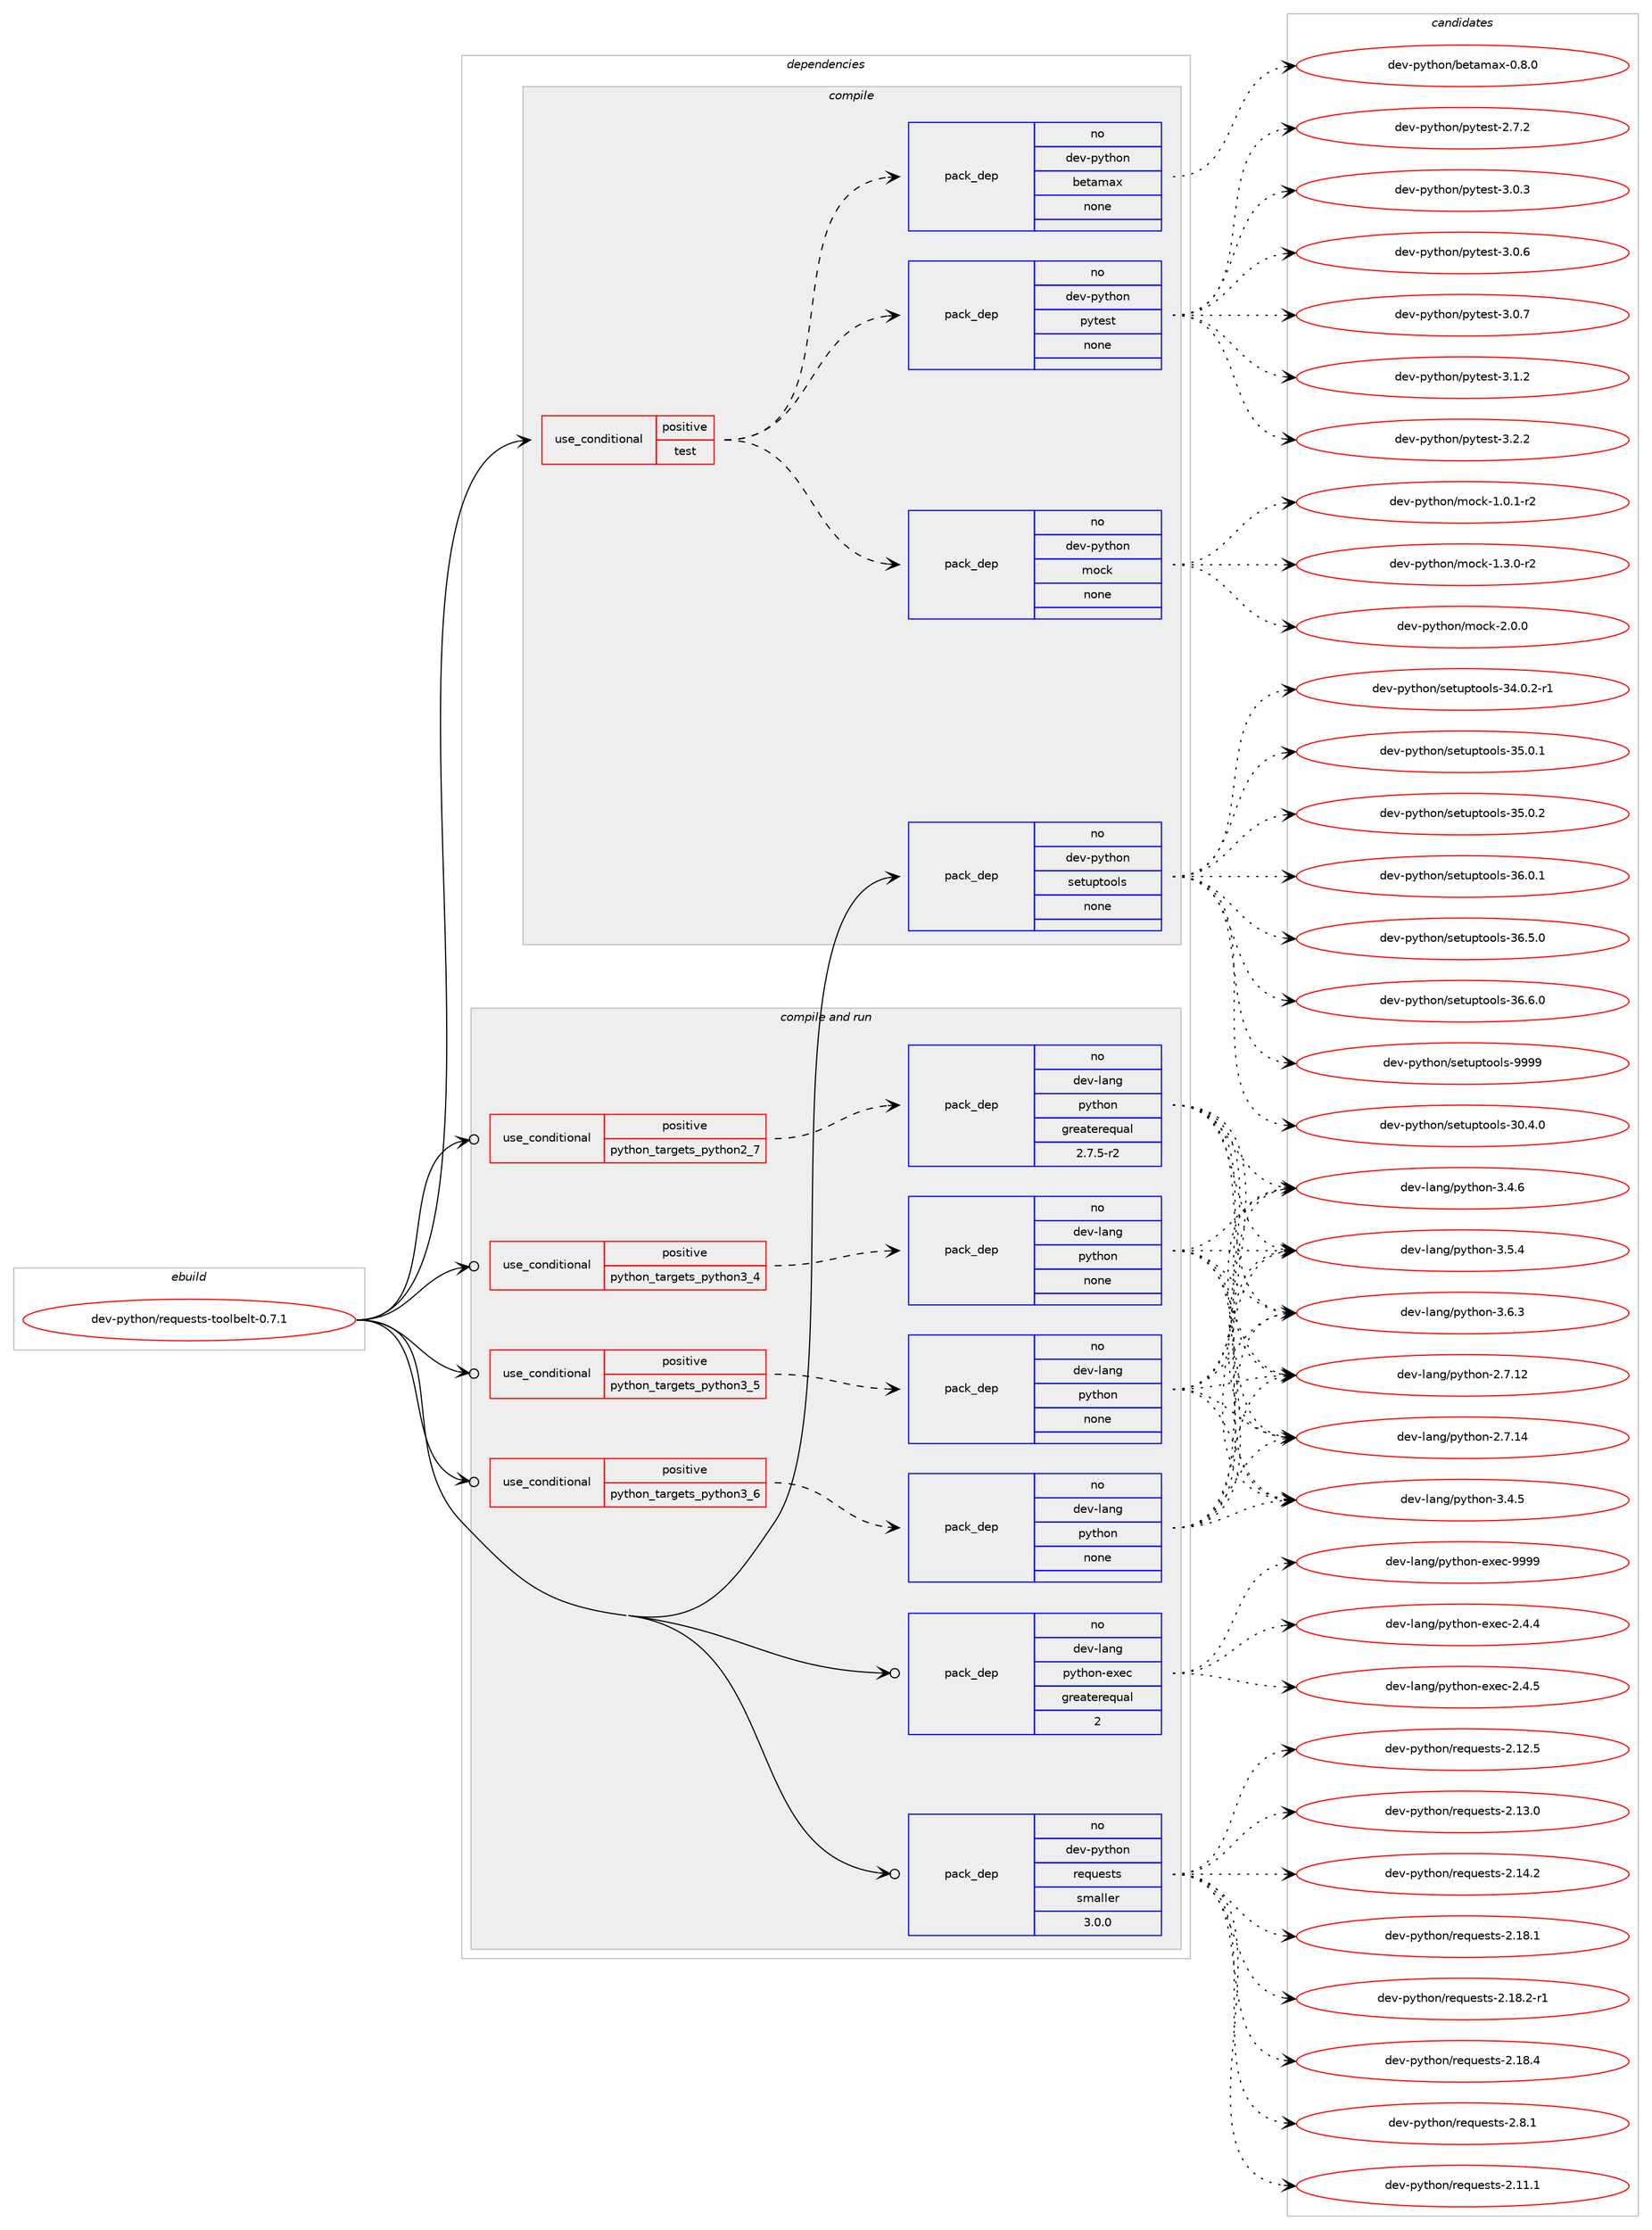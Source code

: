 digraph prolog {

# *************
# Graph options
# *************

newrank=true;
concentrate=true;
compound=true;
graph [rankdir=LR,fontname=Helvetica,fontsize=10,ranksep=1.5];#, ranksep=2.5, nodesep=0.2];
edge  [arrowhead=vee];
node  [fontname=Helvetica,fontsize=10];

# **********
# The ebuild
# **********

subgraph cluster_leftcol {
color=gray;
rank=same;
label=<<i>ebuild</i>>;
id [label="dev-python/requests-toolbelt-0.7.1", color=red, width=4, href="../dev-python/requests-toolbelt-0.7.1.svg"];
}

# ****************
# The dependencies
# ****************

subgraph cluster_midcol {
color=gray;
label=<<i>dependencies</i>>;
subgraph cluster_compile {
fillcolor="#eeeeee";
style=filled;
label=<<i>compile</i>>;
subgraph cond41053 {
dependency185525 [label=<<TABLE BORDER="0" CELLBORDER="1" CELLSPACING="0" CELLPADDING="4"><TR><TD ROWSPAN="3" CELLPADDING="10">use_conditional</TD></TR><TR><TD>positive</TD></TR><TR><TD>test</TD></TR></TABLE>>, shape=none, color=red];
subgraph pack140518 {
dependency185526 [label=<<TABLE BORDER="0" CELLBORDER="1" CELLSPACING="0" CELLPADDING="4" WIDTH="220"><TR><TD ROWSPAN="6" CELLPADDING="30">pack_dep</TD></TR><TR><TD WIDTH="110">no</TD></TR><TR><TD>dev-python</TD></TR><TR><TD>betamax</TD></TR><TR><TD>none</TD></TR><TR><TD></TD></TR></TABLE>>, shape=none, color=blue];
}
dependency185525:e -> dependency185526:w [weight=20,style="dashed",arrowhead="vee"];
subgraph pack140519 {
dependency185527 [label=<<TABLE BORDER="0" CELLBORDER="1" CELLSPACING="0" CELLPADDING="4" WIDTH="220"><TR><TD ROWSPAN="6" CELLPADDING="30">pack_dep</TD></TR><TR><TD WIDTH="110">no</TD></TR><TR><TD>dev-python</TD></TR><TR><TD>mock</TD></TR><TR><TD>none</TD></TR><TR><TD></TD></TR></TABLE>>, shape=none, color=blue];
}
dependency185525:e -> dependency185527:w [weight=20,style="dashed",arrowhead="vee"];
subgraph pack140520 {
dependency185528 [label=<<TABLE BORDER="0" CELLBORDER="1" CELLSPACING="0" CELLPADDING="4" WIDTH="220"><TR><TD ROWSPAN="6" CELLPADDING="30">pack_dep</TD></TR><TR><TD WIDTH="110">no</TD></TR><TR><TD>dev-python</TD></TR><TR><TD>pytest</TD></TR><TR><TD>none</TD></TR><TR><TD></TD></TR></TABLE>>, shape=none, color=blue];
}
dependency185525:e -> dependency185528:w [weight=20,style="dashed",arrowhead="vee"];
}
id:e -> dependency185525:w [weight=20,style="solid",arrowhead="vee"];
subgraph pack140521 {
dependency185529 [label=<<TABLE BORDER="0" CELLBORDER="1" CELLSPACING="0" CELLPADDING="4" WIDTH="220"><TR><TD ROWSPAN="6" CELLPADDING="30">pack_dep</TD></TR><TR><TD WIDTH="110">no</TD></TR><TR><TD>dev-python</TD></TR><TR><TD>setuptools</TD></TR><TR><TD>none</TD></TR><TR><TD></TD></TR></TABLE>>, shape=none, color=blue];
}
id:e -> dependency185529:w [weight=20,style="solid",arrowhead="vee"];
}
subgraph cluster_compileandrun {
fillcolor="#eeeeee";
style=filled;
label=<<i>compile and run</i>>;
subgraph cond41054 {
dependency185530 [label=<<TABLE BORDER="0" CELLBORDER="1" CELLSPACING="0" CELLPADDING="4"><TR><TD ROWSPAN="3" CELLPADDING="10">use_conditional</TD></TR><TR><TD>positive</TD></TR><TR><TD>python_targets_python2_7</TD></TR></TABLE>>, shape=none, color=red];
subgraph pack140522 {
dependency185531 [label=<<TABLE BORDER="0" CELLBORDER="1" CELLSPACING="0" CELLPADDING="4" WIDTH="220"><TR><TD ROWSPAN="6" CELLPADDING="30">pack_dep</TD></TR><TR><TD WIDTH="110">no</TD></TR><TR><TD>dev-lang</TD></TR><TR><TD>python</TD></TR><TR><TD>greaterequal</TD></TR><TR><TD>2.7.5-r2</TD></TR></TABLE>>, shape=none, color=blue];
}
dependency185530:e -> dependency185531:w [weight=20,style="dashed",arrowhead="vee"];
}
id:e -> dependency185530:w [weight=20,style="solid",arrowhead="odotvee"];
subgraph cond41055 {
dependency185532 [label=<<TABLE BORDER="0" CELLBORDER="1" CELLSPACING="0" CELLPADDING="4"><TR><TD ROWSPAN="3" CELLPADDING="10">use_conditional</TD></TR><TR><TD>positive</TD></TR><TR><TD>python_targets_python3_4</TD></TR></TABLE>>, shape=none, color=red];
subgraph pack140523 {
dependency185533 [label=<<TABLE BORDER="0" CELLBORDER="1" CELLSPACING="0" CELLPADDING="4" WIDTH="220"><TR><TD ROWSPAN="6" CELLPADDING="30">pack_dep</TD></TR><TR><TD WIDTH="110">no</TD></TR><TR><TD>dev-lang</TD></TR><TR><TD>python</TD></TR><TR><TD>none</TD></TR><TR><TD></TD></TR></TABLE>>, shape=none, color=blue];
}
dependency185532:e -> dependency185533:w [weight=20,style="dashed",arrowhead="vee"];
}
id:e -> dependency185532:w [weight=20,style="solid",arrowhead="odotvee"];
subgraph cond41056 {
dependency185534 [label=<<TABLE BORDER="0" CELLBORDER="1" CELLSPACING="0" CELLPADDING="4"><TR><TD ROWSPAN="3" CELLPADDING="10">use_conditional</TD></TR><TR><TD>positive</TD></TR><TR><TD>python_targets_python3_5</TD></TR></TABLE>>, shape=none, color=red];
subgraph pack140524 {
dependency185535 [label=<<TABLE BORDER="0" CELLBORDER="1" CELLSPACING="0" CELLPADDING="4" WIDTH="220"><TR><TD ROWSPAN="6" CELLPADDING="30">pack_dep</TD></TR><TR><TD WIDTH="110">no</TD></TR><TR><TD>dev-lang</TD></TR><TR><TD>python</TD></TR><TR><TD>none</TD></TR><TR><TD></TD></TR></TABLE>>, shape=none, color=blue];
}
dependency185534:e -> dependency185535:w [weight=20,style="dashed",arrowhead="vee"];
}
id:e -> dependency185534:w [weight=20,style="solid",arrowhead="odotvee"];
subgraph cond41057 {
dependency185536 [label=<<TABLE BORDER="0" CELLBORDER="1" CELLSPACING="0" CELLPADDING="4"><TR><TD ROWSPAN="3" CELLPADDING="10">use_conditional</TD></TR><TR><TD>positive</TD></TR><TR><TD>python_targets_python3_6</TD></TR></TABLE>>, shape=none, color=red];
subgraph pack140525 {
dependency185537 [label=<<TABLE BORDER="0" CELLBORDER="1" CELLSPACING="0" CELLPADDING="4" WIDTH="220"><TR><TD ROWSPAN="6" CELLPADDING="30">pack_dep</TD></TR><TR><TD WIDTH="110">no</TD></TR><TR><TD>dev-lang</TD></TR><TR><TD>python</TD></TR><TR><TD>none</TD></TR><TR><TD></TD></TR></TABLE>>, shape=none, color=blue];
}
dependency185536:e -> dependency185537:w [weight=20,style="dashed",arrowhead="vee"];
}
id:e -> dependency185536:w [weight=20,style="solid",arrowhead="odotvee"];
subgraph pack140526 {
dependency185538 [label=<<TABLE BORDER="0" CELLBORDER="1" CELLSPACING="0" CELLPADDING="4" WIDTH="220"><TR><TD ROWSPAN="6" CELLPADDING="30">pack_dep</TD></TR><TR><TD WIDTH="110">no</TD></TR><TR><TD>dev-lang</TD></TR><TR><TD>python-exec</TD></TR><TR><TD>greaterequal</TD></TR><TR><TD>2</TD></TR></TABLE>>, shape=none, color=blue];
}
id:e -> dependency185538:w [weight=20,style="solid",arrowhead="odotvee"];
subgraph pack140527 {
dependency185539 [label=<<TABLE BORDER="0" CELLBORDER="1" CELLSPACING="0" CELLPADDING="4" WIDTH="220"><TR><TD ROWSPAN="6" CELLPADDING="30">pack_dep</TD></TR><TR><TD WIDTH="110">no</TD></TR><TR><TD>dev-python</TD></TR><TR><TD>requests</TD></TR><TR><TD>smaller</TD></TR><TR><TD>3.0.0</TD></TR></TABLE>>, shape=none, color=blue];
}
id:e -> dependency185539:w [weight=20,style="solid",arrowhead="odotvee"];
}
subgraph cluster_run {
fillcolor="#eeeeee";
style=filled;
label=<<i>run</i>>;
}
}

# **************
# The candidates
# **************

subgraph cluster_choices {
rank=same;
color=gray;
label=<<i>candidates</i>>;

subgraph choice140518 {
color=black;
nodesep=1;
choice1001011184511212111610411111047981011169710997120454846564648 [label="dev-python/betamax-0.8.0", color=red, width=4,href="../dev-python/betamax-0.8.0.svg"];
dependency185526:e -> choice1001011184511212111610411111047981011169710997120454846564648:w [style=dotted,weight="100"];
}
subgraph choice140519 {
color=black;
nodesep=1;
choice1001011184511212111610411111047109111991074549464846494511450 [label="dev-python/mock-1.0.1-r2", color=red, width=4,href="../dev-python/mock-1.0.1-r2.svg"];
choice1001011184511212111610411111047109111991074549465146484511450 [label="dev-python/mock-1.3.0-r2", color=red, width=4,href="../dev-python/mock-1.3.0-r2.svg"];
choice100101118451121211161041111104710911199107455046484648 [label="dev-python/mock-2.0.0", color=red, width=4,href="../dev-python/mock-2.0.0.svg"];
dependency185527:e -> choice1001011184511212111610411111047109111991074549464846494511450:w [style=dotted,weight="100"];
dependency185527:e -> choice1001011184511212111610411111047109111991074549465146484511450:w [style=dotted,weight="100"];
dependency185527:e -> choice100101118451121211161041111104710911199107455046484648:w [style=dotted,weight="100"];
}
subgraph choice140520 {
color=black;
nodesep=1;
choice1001011184511212111610411111047112121116101115116455046554650 [label="dev-python/pytest-2.7.2", color=red, width=4,href="../dev-python/pytest-2.7.2.svg"];
choice1001011184511212111610411111047112121116101115116455146484651 [label="dev-python/pytest-3.0.3", color=red, width=4,href="../dev-python/pytest-3.0.3.svg"];
choice1001011184511212111610411111047112121116101115116455146484654 [label="dev-python/pytest-3.0.6", color=red, width=4,href="../dev-python/pytest-3.0.6.svg"];
choice1001011184511212111610411111047112121116101115116455146484655 [label="dev-python/pytest-3.0.7", color=red, width=4,href="../dev-python/pytest-3.0.7.svg"];
choice1001011184511212111610411111047112121116101115116455146494650 [label="dev-python/pytest-3.1.2", color=red, width=4,href="../dev-python/pytest-3.1.2.svg"];
choice1001011184511212111610411111047112121116101115116455146504650 [label="dev-python/pytest-3.2.2", color=red, width=4,href="../dev-python/pytest-3.2.2.svg"];
dependency185528:e -> choice1001011184511212111610411111047112121116101115116455046554650:w [style=dotted,weight="100"];
dependency185528:e -> choice1001011184511212111610411111047112121116101115116455146484651:w [style=dotted,weight="100"];
dependency185528:e -> choice1001011184511212111610411111047112121116101115116455146484654:w [style=dotted,weight="100"];
dependency185528:e -> choice1001011184511212111610411111047112121116101115116455146484655:w [style=dotted,weight="100"];
dependency185528:e -> choice1001011184511212111610411111047112121116101115116455146494650:w [style=dotted,weight="100"];
dependency185528:e -> choice1001011184511212111610411111047112121116101115116455146504650:w [style=dotted,weight="100"];
}
subgraph choice140521 {
color=black;
nodesep=1;
choice100101118451121211161041111104711510111611711211611111110811545514846524648 [label="dev-python/setuptools-30.4.0", color=red, width=4,href="../dev-python/setuptools-30.4.0.svg"];
choice1001011184511212111610411111047115101116117112116111111108115455152464846504511449 [label="dev-python/setuptools-34.0.2-r1", color=red, width=4,href="../dev-python/setuptools-34.0.2-r1.svg"];
choice100101118451121211161041111104711510111611711211611111110811545515346484649 [label="dev-python/setuptools-35.0.1", color=red, width=4,href="../dev-python/setuptools-35.0.1.svg"];
choice100101118451121211161041111104711510111611711211611111110811545515346484650 [label="dev-python/setuptools-35.0.2", color=red, width=4,href="../dev-python/setuptools-35.0.2.svg"];
choice100101118451121211161041111104711510111611711211611111110811545515446484649 [label="dev-python/setuptools-36.0.1", color=red, width=4,href="../dev-python/setuptools-36.0.1.svg"];
choice100101118451121211161041111104711510111611711211611111110811545515446534648 [label="dev-python/setuptools-36.5.0", color=red, width=4,href="../dev-python/setuptools-36.5.0.svg"];
choice100101118451121211161041111104711510111611711211611111110811545515446544648 [label="dev-python/setuptools-36.6.0", color=red, width=4,href="../dev-python/setuptools-36.6.0.svg"];
choice10010111845112121116104111110471151011161171121161111111081154557575757 [label="dev-python/setuptools-9999", color=red, width=4,href="../dev-python/setuptools-9999.svg"];
dependency185529:e -> choice100101118451121211161041111104711510111611711211611111110811545514846524648:w [style=dotted,weight="100"];
dependency185529:e -> choice1001011184511212111610411111047115101116117112116111111108115455152464846504511449:w [style=dotted,weight="100"];
dependency185529:e -> choice100101118451121211161041111104711510111611711211611111110811545515346484649:w [style=dotted,weight="100"];
dependency185529:e -> choice100101118451121211161041111104711510111611711211611111110811545515346484650:w [style=dotted,weight="100"];
dependency185529:e -> choice100101118451121211161041111104711510111611711211611111110811545515446484649:w [style=dotted,weight="100"];
dependency185529:e -> choice100101118451121211161041111104711510111611711211611111110811545515446534648:w [style=dotted,weight="100"];
dependency185529:e -> choice100101118451121211161041111104711510111611711211611111110811545515446544648:w [style=dotted,weight="100"];
dependency185529:e -> choice10010111845112121116104111110471151011161171121161111111081154557575757:w [style=dotted,weight="100"];
}
subgraph choice140522 {
color=black;
nodesep=1;
choice10010111845108971101034711212111610411111045504655464950 [label="dev-lang/python-2.7.12", color=red, width=4,href="../dev-lang/python-2.7.12.svg"];
choice10010111845108971101034711212111610411111045504655464952 [label="dev-lang/python-2.7.14", color=red, width=4,href="../dev-lang/python-2.7.14.svg"];
choice100101118451089711010347112121116104111110455146524653 [label="dev-lang/python-3.4.5", color=red, width=4,href="../dev-lang/python-3.4.5.svg"];
choice100101118451089711010347112121116104111110455146524654 [label="dev-lang/python-3.4.6", color=red, width=4,href="../dev-lang/python-3.4.6.svg"];
choice100101118451089711010347112121116104111110455146534652 [label="dev-lang/python-3.5.4", color=red, width=4,href="../dev-lang/python-3.5.4.svg"];
choice100101118451089711010347112121116104111110455146544651 [label="dev-lang/python-3.6.3", color=red, width=4,href="../dev-lang/python-3.6.3.svg"];
dependency185531:e -> choice10010111845108971101034711212111610411111045504655464950:w [style=dotted,weight="100"];
dependency185531:e -> choice10010111845108971101034711212111610411111045504655464952:w [style=dotted,weight="100"];
dependency185531:e -> choice100101118451089711010347112121116104111110455146524653:w [style=dotted,weight="100"];
dependency185531:e -> choice100101118451089711010347112121116104111110455146524654:w [style=dotted,weight="100"];
dependency185531:e -> choice100101118451089711010347112121116104111110455146534652:w [style=dotted,weight="100"];
dependency185531:e -> choice100101118451089711010347112121116104111110455146544651:w [style=dotted,weight="100"];
}
subgraph choice140523 {
color=black;
nodesep=1;
choice10010111845108971101034711212111610411111045504655464950 [label="dev-lang/python-2.7.12", color=red, width=4,href="../dev-lang/python-2.7.12.svg"];
choice10010111845108971101034711212111610411111045504655464952 [label="dev-lang/python-2.7.14", color=red, width=4,href="../dev-lang/python-2.7.14.svg"];
choice100101118451089711010347112121116104111110455146524653 [label="dev-lang/python-3.4.5", color=red, width=4,href="../dev-lang/python-3.4.5.svg"];
choice100101118451089711010347112121116104111110455146524654 [label="dev-lang/python-3.4.6", color=red, width=4,href="../dev-lang/python-3.4.6.svg"];
choice100101118451089711010347112121116104111110455146534652 [label="dev-lang/python-3.5.4", color=red, width=4,href="../dev-lang/python-3.5.4.svg"];
choice100101118451089711010347112121116104111110455146544651 [label="dev-lang/python-3.6.3", color=red, width=4,href="../dev-lang/python-3.6.3.svg"];
dependency185533:e -> choice10010111845108971101034711212111610411111045504655464950:w [style=dotted,weight="100"];
dependency185533:e -> choice10010111845108971101034711212111610411111045504655464952:w [style=dotted,weight="100"];
dependency185533:e -> choice100101118451089711010347112121116104111110455146524653:w [style=dotted,weight="100"];
dependency185533:e -> choice100101118451089711010347112121116104111110455146524654:w [style=dotted,weight="100"];
dependency185533:e -> choice100101118451089711010347112121116104111110455146534652:w [style=dotted,weight="100"];
dependency185533:e -> choice100101118451089711010347112121116104111110455146544651:w [style=dotted,weight="100"];
}
subgraph choice140524 {
color=black;
nodesep=1;
choice10010111845108971101034711212111610411111045504655464950 [label="dev-lang/python-2.7.12", color=red, width=4,href="../dev-lang/python-2.7.12.svg"];
choice10010111845108971101034711212111610411111045504655464952 [label="dev-lang/python-2.7.14", color=red, width=4,href="../dev-lang/python-2.7.14.svg"];
choice100101118451089711010347112121116104111110455146524653 [label="dev-lang/python-3.4.5", color=red, width=4,href="../dev-lang/python-3.4.5.svg"];
choice100101118451089711010347112121116104111110455146524654 [label="dev-lang/python-3.4.6", color=red, width=4,href="../dev-lang/python-3.4.6.svg"];
choice100101118451089711010347112121116104111110455146534652 [label="dev-lang/python-3.5.4", color=red, width=4,href="../dev-lang/python-3.5.4.svg"];
choice100101118451089711010347112121116104111110455146544651 [label="dev-lang/python-3.6.3", color=red, width=4,href="../dev-lang/python-3.6.3.svg"];
dependency185535:e -> choice10010111845108971101034711212111610411111045504655464950:w [style=dotted,weight="100"];
dependency185535:e -> choice10010111845108971101034711212111610411111045504655464952:w [style=dotted,weight="100"];
dependency185535:e -> choice100101118451089711010347112121116104111110455146524653:w [style=dotted,weight="100"];
dependency185535:e -> choice100101118451089711010347112121116104111110455146524654:w [style=dotted,weight="100"];
dependency185535:e -> choice100101118451089711010347112121116104111110455146534652:w [style=dotted,weight="100"];
dependency185535:e -> choice100101118451089711010347112121116104111110455146544651:w [style=dotted,weight="100"];
}
subgraph choice140525 {
color=black;
nodesep=1;
choice10010111845108971101034711212111610411111045504655464950 [label="dev-lang/python-2.7.12", color=red, width=4,href="../dev-lang/python-2.7.12.svg"];
choice10010111845108971101034711212111610411111045504655464952 [label="dev-lang/python-2.7.14", color=red, width=4,href="../dev-lang/python-2.7.14.svg"];
choice100101118451089711010347112121116104111110455146524653 [label="dev-lang/python-3.4.5", color=red, width=4,href="../dev-lang/python-3.4.5.svg"];
choice100101118451089711010347112121116104111110455146524654 [label="dev-lang/python-3.4.6", color=red, width=4,href="../dev-lang/python-3.4.6.svg"];
choice100101118451089711010347112121116104111110455146534652 [label="dev-lang/python-3.5.4", color=red, width=4,href="../dev-lang/python-3.5.4.svg"];
choice100101118451089711010347112121116104111110455146544651 [label="dev-lang/python-3.6.3", color=red, width=4,href="../dev-lang/python-3.6.3.svg"];
dependency185537:e -> choice10010111845108971101034711212111610411111045504655464950:w [style=dotted,weight="100"];
dependency185537:e -> choice10010111845108971101034711212111610411111045504655464952:w [style=dotted,weight="100"];
dependency185537:e -> choice100101118451089711010347112121116104111110455146524653:w [style=dotted,weight="100"];
dependency185537:e -> choice100101118451089711010347112121116104111110455146524654:w [style=dotted,weight="100"];
dependency185537:e -> choice100101118451089711010347112121116104111110455146534652:w [style=dotted,weight="100"];
dependency185537:e -> choice100101118451089711010347112121116104111110455146544651:w [style=dotted,weight="100"];
}
subgraph choice140526 {
color=black;
nodesep=1;
choice1001011184510897110103471121211161041111104510112010199455046524652 [label="dev-lang/python-exec-2.4.4", color=red, width=4,href="../dev-lang/python-exec-2.4.4.svg"];
choice1001011184510897110103471121211161041111104510112010199455046524653 [label="dev-lang/python-exec-2.4.5", color=red, width=4,href="../dev-lang/python-exec-2.4.5.svg"];
choice10010111845108971101034711212111610411111045101120101994557575757 [label="dev-lang/python-exec-9999", color=red, width=4,href="../dev-lang/python-exec-9999.svg"];
dependency185538:e -> choice1001011184510897110103471121211161041111104510112010199455046524652:w [style=dotted,weight="100"];
dependency185538:e -> choice1001011184510897110103471121211161041111104510112010199455046524653:w [style=dotted,weight="100"];
dependency185538:e -> choice10010111845108971101034711212111610411111045101120101994557575757:w [style=dotted,weight="100"];
}
subgraph choice140527 {
color=black;
nodesep=1;
choice100101118451121211161041111104711410111311710111511611545504649494649 [label="dev-python/requests-2.11.1", color=red, width=4,href="../dev-python/requests-2.11.1.svg"];
choice100101118451121211161041111104711410111311710111511611545504649504653 [label="dev-python/requests-2.12.5", color=red, width=4,href="../dev-python/requests-2.12.5.svg"];
choice100101118451121211161041111104711410111311710111511611545504649514648 [label="dev-python/requests-2.13.0", color=red, width=4,href="../dev-python/requests-2.13.0.svg"];
choice100101118451121211161041111104711410111311710111511611545504649524650 [label="dev-python/requests-2.14.2", color=red, width=4,href="../dev-python/requests-2.14.2.svg"];
choice100101118451121211161041111104711410111311710111511611545504649564649 [label="dev-python/requests-2.18.1", color=red, width=4,href="../dev-python/requests-2.18.1.svg"];
choice1001011184511212111610411111047114101113117101115116115455046495646504511449 [label="dev-python/requests-2.18.2-r1", color=red, width=4,href="../dev-python/requests-2.18.2-r1.svg"];
choice100101118451121211161041111104711410111311710111511611545504649564652 [label="dev-python/requests-2.18.4", color=red, width=4,href="../dev-python/requests-2.18.4.svg"];
choice1001011184511212111610411111047114101113117101115116115455046564649 [label="dev-python/requests-2.8.1", color=red, width=4,href="../dev-python/requests-2.8.1.svg"];
dependency185539:e -> choice100101118451121211161041111104711410111311710111511611545504649494649:w [style=dotted,weight="100"];
dependency185539:e -> choice100101118451121211161041111104711410111311710111511611545504649504653:w [style=dotted,weight="100"];
dependency185539:e -> choice100101118451121211161041111104711410111311710111511611545504649514648:w [style=dotted,weight="100"];
dependency185539:e -> choice100101118451121211161041111104711410111311710111511611545504649524650:w [style=dotted,weight="100"];
dependency185539:e -> choice100101118451121211161041111104711410111311710111511611545504649564649:w [style=dotted,weight="100"];
dependency185539:e -> choice1001011184511212111610411111047114101113117101115116115455046495646504511449:w [style=dotted,weight="100"];
dependency185539:e -> choice100101118451121211161041111104711410111311710111511611545504649564652:w [style=dotted,weight="100"];
dependency185539:e -> choice1001011184511212111610411111047114101113117101115116115455046564649:w [style=dotted,weight="100"];
}
}

}

